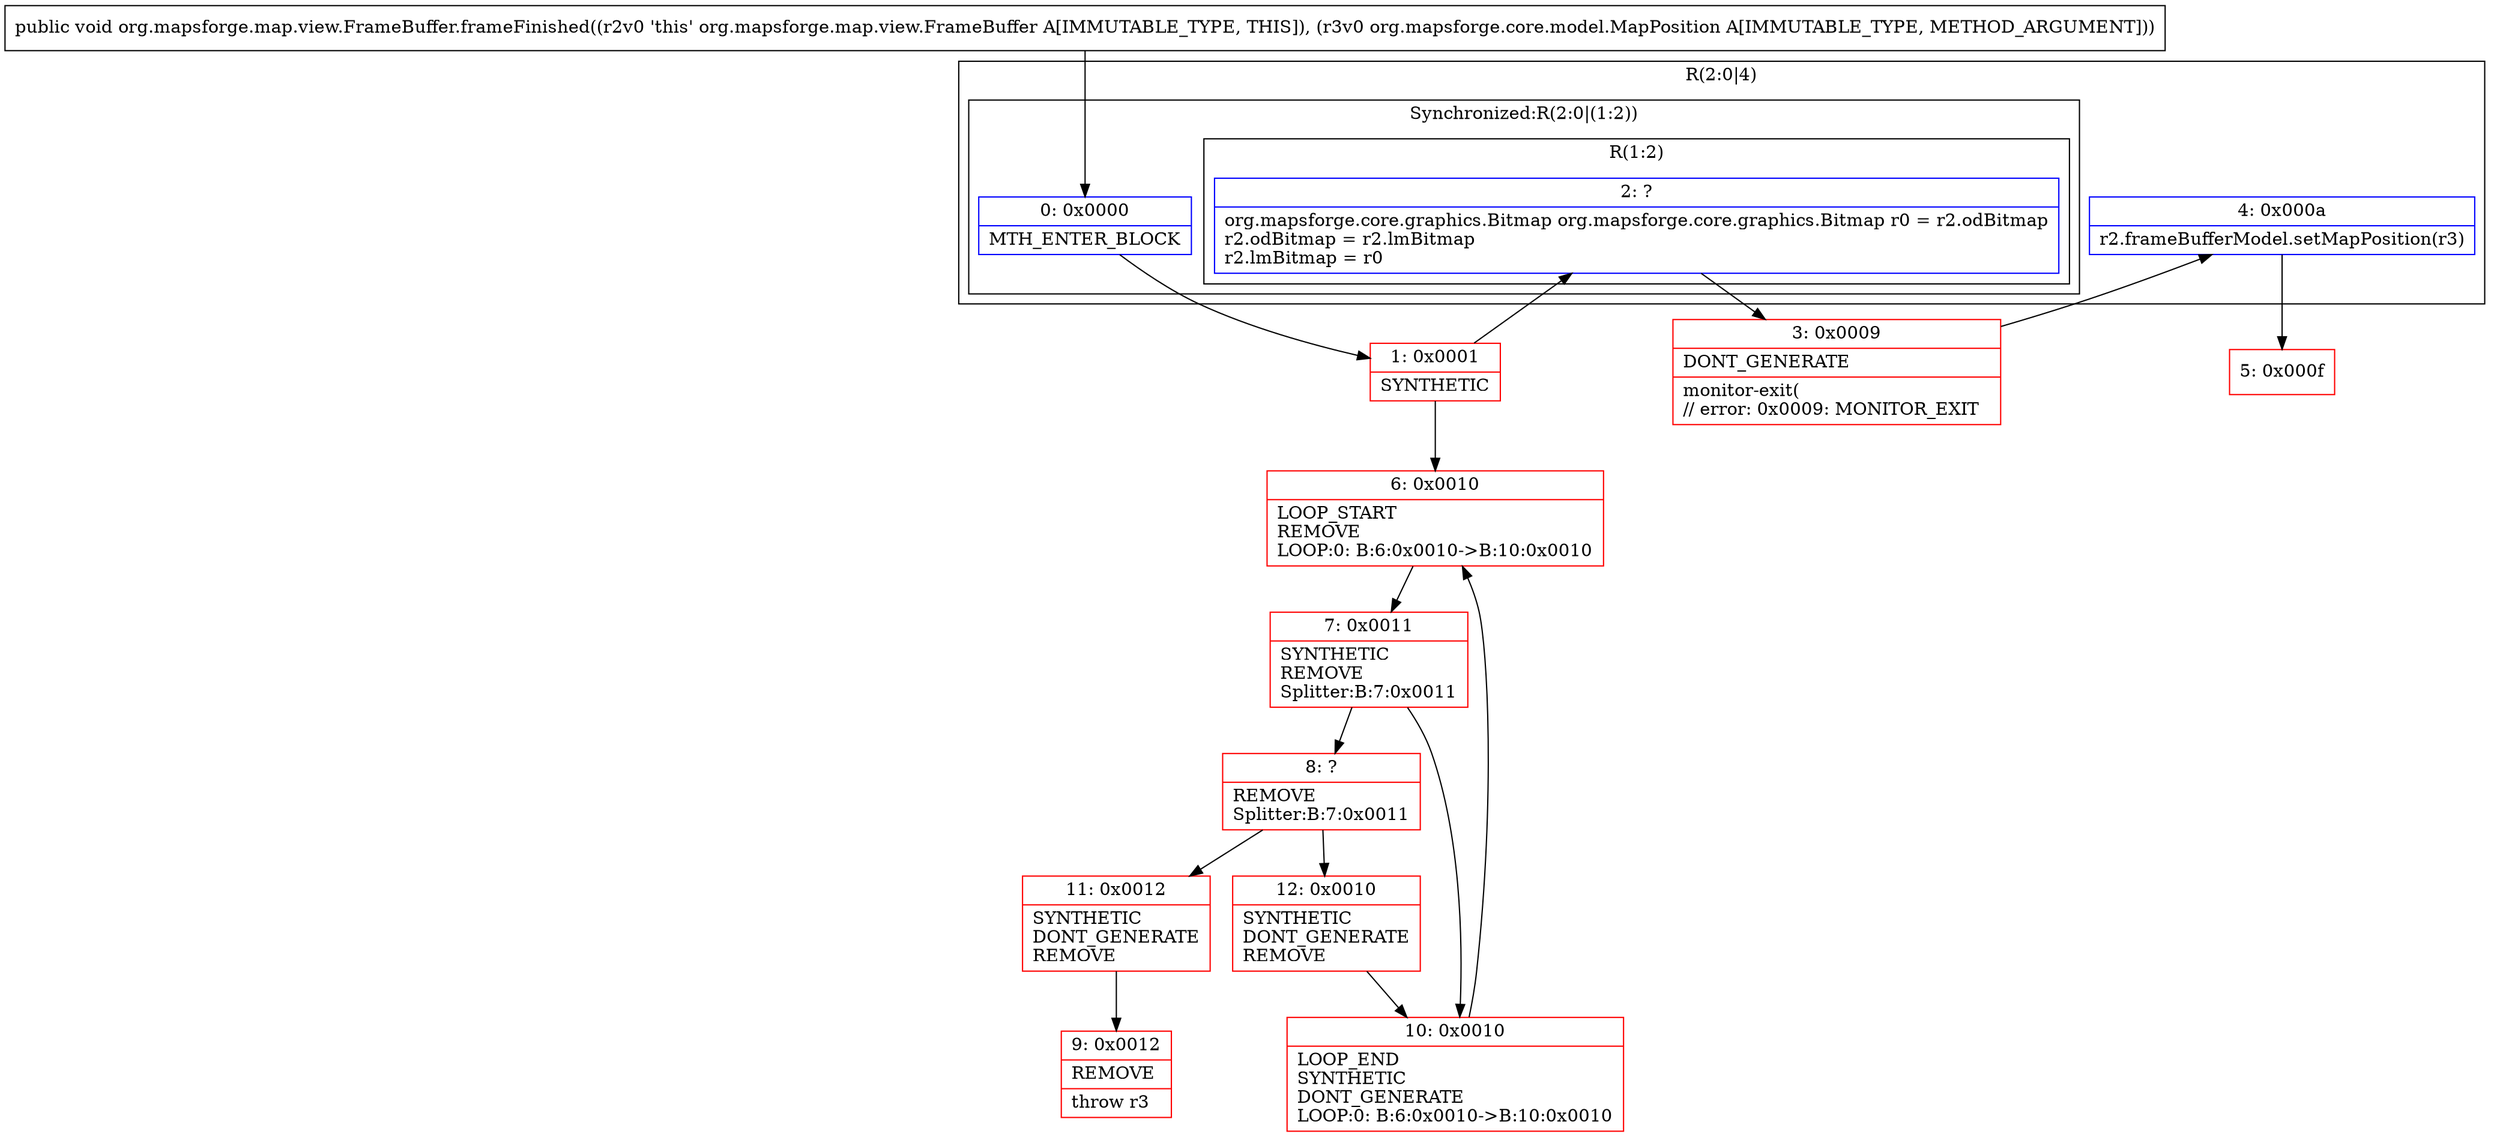 digraph "CFG fororg.mapsforge.map.view.FrameBuffer.frameFinished(Lorg\/mapsforge\/core\/model\/MapPosition;)V" {
subgraph cluster_Region_776889424 {
label = "R(2:0|4)";
node [shape=record,color=blue];
subgraph cluster_SynchronizedRegion_1724744298 {
label = "Synchronized:R(2:0|(1:2))";
node [shape=record,color=blue];
Node_0 [shape=record,label="{0\:\ 0x0000|MTH_ENTER_BLOCK\l}"];
subgraph cluster_Region_639927121 {
label = "R(1:2)";
node [shape=record,color=blue];
Node_2 [shape=record,label="{2\:\ ?|org.mapsforge.core.graphics.Bitmap org.mapsforge.core.graphics.Bitmap r0 = r2.odBitmap\lr2.odBitmap = r2.lmBitmap\lr2.lmBitmap = r0\l}"];
}
}
Node_4 [shape=record,label="{4\:\ 0x000a|r2.frameBufferModel.setMapPosition(r3)\l}"];
}
Node_1 [shape=record,color=red,label="{1\:\ 0x0001|SYNTHETIC\l}"];
Node_3 [shape=record,color=red,label="{3\:\ 0x0009|DONT_GENERATE\l|monitor\-exit(\l\/\/ error: 0x0009: MONITOR_EXIT  \l}"];
Node_5 [shape=record,color=red,label="{5\:\ 0x000f}"];
Node_6 [shape=record,color=red,label="{6\:\ 0x0010|LOOP_START\lREMOVE\lLOOP:0: B:6:0x0010\-\>B:10:0x0010\l}"];
Node_7 [shape=record,color=red,label="{7\:\ 0x0011|SYNTHETIC\lREMOVE\lSplitter:B:7:0x0011\l}"];
Node_8 [shape=record,color=red,label="{8\:\ ?|REMOVE\lSplitter:B:7:0x0011\l}"];
Node_9 [shape=record,color=red,label="{9\:\ 0x0012|REMOVE\l|throw r3\l}"];
Node_10 [shape=record,color=red,label="{10\:\ 0x0010|LOOP_END\lSYNTHETIC\lDONT_GENERATE\lLOOP:0: B:6:0x0010\-\>B:10:0x0010\l}"];
Node_11 [shape=record,color=red,label="{11\:\ 0x0012|SYNTHETIC\lDONT_GENERATE\lREMOVE\l}"];
Node_12 [shape=record,color=red,label="{12\:\ 0x0010|SYNTHETIC\lDONT_GENERATE\lREMOVE\l}"];
MethodNode[shape=record,label="{public void org.mapsforge.map.view.FrameBuffer.frameFinished((r2v0 'this' org.mapsforge.map.view.FrameBuffer A[IMMUTABLE_TYPE, THIS]), (r3v0 org.mapsforge.core.model.MapPosition A[IMMUTABLE_TYPE, METHOD_ARGUMENT])) }"];
MethodNode -> Node_0;
Node_0 -> Node_1;
Node_2 -> Node_3;
Node_4 -> Node_5;
Node_1 -> Node_2;
Node_1 -> Node_6;
Node_3 -> Node_4;
Node_6 -> Node_7;
Node_7 -> Node_8;
Node_7 -> Node_10;
Node_8 -> Node_11;
Node_8 -> Node_12;
Node_10 -> Node_6;
Node_11 -> Node_9;
Node_12 -> Node_10;
}

